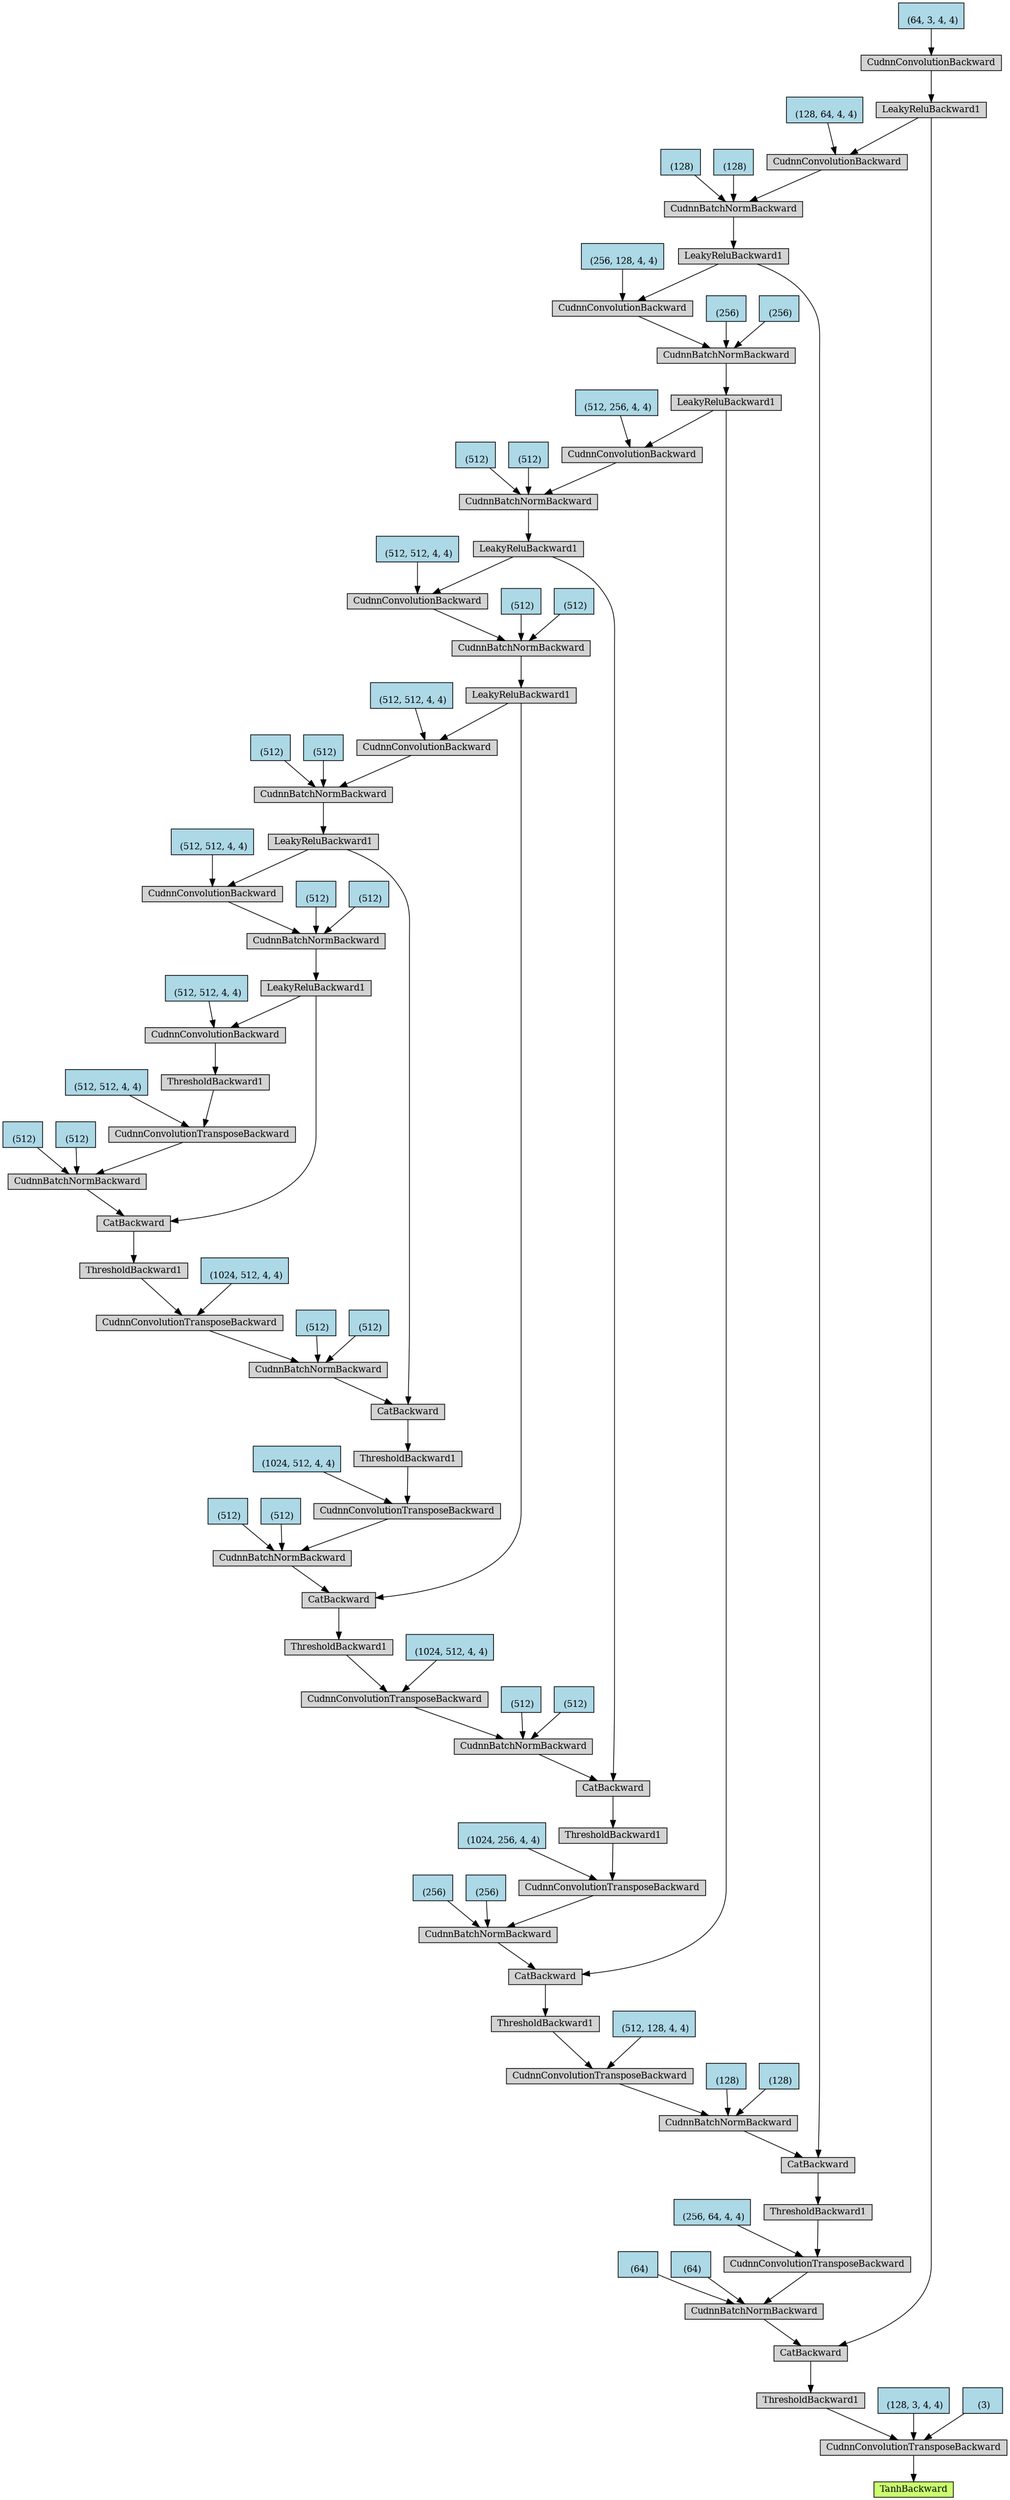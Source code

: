 digraph {
	graph [size="29.4,29.4"]
	node [align=left fontsize=12 height=0.2 ranksep=0.1 shape=box style=filled]
	140530768836424 [label=TanhBackward fillcolor=darkolivegreen1]
	140530768836480 -> 140530768836424
	140530768836480 [label=CudnnConvolutionTransposeBackward]
	140530768836592 -> 140530768836480
	140530768836592 [label=ThresholdBackward1]
	140530768836704 -> 140530768836592
	140530768836704 [label=CatBackward]
	140530768836816 -> 140530768836704
	140530768836816 [label=LeakyReluBackward1]
	140530768836984 -> 140530768836816
	140530768836984 [label=CudnnConvolutionBackward]
	140530768787496 -> 140530768836984
	140530768787496 [label="
 (64, 3, 4, 4)" fillcolor=lightblue]
	140530768836872 -> 140530768836704
	140530768836872 [label=CudnnBatchNormBackward]
	140530768837040 -> 140530768836872
	140530768837040 [label=CudnnConvolutionTransposeBackward]
	140530768837208 -> 140530768837040
	140530768837208 [label=ThresholdBackward1]
	140530768837264 -> 140530768837208
	140530768837264 [label=CatBackward]
	140530768837376 -> 140530768837264
	140530768837376 [label=LeakyReluBackward1]
	140530768837544 -> 140530768837376
	140530768837544 [label=CudnnBatchNormBackward]
	140530768837656 -> 140530768837544
	140530768837656 [label=CudnnConvolutionBackward]
	140530768836816 -> 140530768837656
	140530768788504 -> 140530768837656
	140530768788504 [label="
 (128, 64, 4, 4)" fillcolor=lightblue]
	140530768788336 -> 140530768837544
	140530768788336 [label="
 (128)" fillcolor=lightblue]
	140530768788392 -> 140530768837544
	140530768788392 [label="
 (128)" fillcolor=lightblue]
	140530768837432 -> 140530768837264
	140530768837432 [label=CudnnBatchNormBackward]
	140530768837600 -> 140530768837432
	140530768837600 [label=CudnnConvolutionTransposeBackward]
	140530768837768 -> 140530768837600
	140530768837768 [label=ThresholdBackward1]
	140530768837936 -> 140530768837768
	140530768837936 [label=CatBackward]
	140530768837992 -> 140530768837936
	140530768837992 [label=LeakyReluBackward1]
	140530768838160 -> 140530768837992
	140530768838160 [label=CudnnBatchNormBackward]
	140530768838272 -> 140530768838160
	140530768838272 [label=CudnnConvolutionBackward]
	140530768837376 -> 140530768838272
	140530768789456 -> 140530768838272
	140530768789456 [label="
 (256, 128, 4, 4)" fillcolor=lightblue]
	140530768789288 -> 140530768838160
	140530768789288 [label="
 (256)" fillcolor=lightblue]
	140530768789344 -> 140530768838160
	140530768789344 [label="
 (256)" fillcolor=lightblue]
	140530768838048 -> 140530768837936
	140530768838048 [label=CudnnBatchNormBackward]
	140530768838216 -> 140530768838048
	140530768838216 [label=CudnnConvolutionTransposeBackward]
	140530768838384 -> 140530768838216
	140530768838384 [label=ThresholdBackward1]
	140530768838552 -> 140530768838384
	140530768838552 [label=CatBackward]
	140530768838608 -> 140530768838552
	140530768838608 [label=LeakyReluBackward1]
	140530768904376 -> 140530768838608
	140530768904376 [label=CudnnBatchNormBackward]
	140530768904488 -> 140530768904376
	140530768904488 [label=CudnnConvolutionBackward]
	140530768837992 -> 140530768904488
	140530768815048 -> 140530768904488
	140530768815048 [label="
 (512, 256, 4, 4)" fillcolor=lightblue]
	140530768814880 -> 140530768904376
	140530768814880 [label="
 (512)" fillcolor=lightblue]
	140530768814936 -> 140530768904376
	140530768814936 [label="
 (512)" fillcolor=lightblue]
	140530768904264 -> 140530768838552
	140530768904264 [label=CudnnBatchNormBackward]
	140530768904432 -> 140530768904264
	140530768904432 [label=CudnnConvolutionTransposeBackward]
	140530768904600 -> 140530768904432
	140530768904600 [label=ThresholdBackward1]
	140530768904768 -> 140530768904600
	140530768904768 [label=CatBackward]
	140530768904824 -> 140530768904768
	140530768904824 [label=LeakyReluBackward1]
	140530768786712 -> 140530768904824
	140530768786712 [label=CudnnBatchNormBackward]
	140530768789176 -> 140530768786712
	140530768789176 [label=CudnnConvolutionBackward]
	140530768838608 -> 140530768789176
	140530768788840 -> 140530768789176
	140530768788840 [label="
 (512, 512, 4, 4)" fillcolor=lightblue]
	140530768789120 -> 140530768786712
	140530768789120 [label="
 (512)" fillcolor=lightblue]
	140530768789008 -> 140530768786712
	140530768789008 [label="
 (512)" fillcolor=lightblue]
	140530768904880 -> 140530768904768
	140530768904880 [label=CudnnBatchNormBackward]
	140530768789232 -> 140530768904880
	140530768789232 [label=CudnnConvolutionTransposeBackward]
	140530768788168 -> 140530768789232
	140530768788168 [label=ThresholdBackward1]
	140530768788000 -> 140530768788168
	140530768788000 [label=CatBackward]
	140530768787720 -> 140530768788000
	140530768787720 [label=LeakyReluBackward1]
	140530768787272 -> 140530768787720
	140530768787272 [label=CudnnBatchNormBackward]
	140530768787104 -> 140530768787272
	140530768787104 [label=CudnnConvolutionBackward]
	140530768904824 -> 140530768787104
	140530768834688 -> 140530768787104
	140530768834688 [label="
 (512, 512, 4, 4)" fillcolor=lightblue]
	140530768786880 -> 140530768787272
	140530768786880 [label="
 (512)" fillcolor=lightblue]
	140530768786768 -> 140530768787272
	140530768786768 [label="
 (512)" fillcolor=lightblue]
	140530768787440 -> 140530768788000
	140530768787440 [label=CudnnBatchNormBackward]
	140530768787216 -> 140530768787440
	140530768787216 [label=CudnnConvolutionTransposeBackward]
	140530768817904 -> 140530768787216
	140530768817904 [label=ThresholdBackward1]
	140530768817792 -> 140530768817904
	140530768817792 [label=CatBackward]
	140530768817680 -> 140530768817792
	140530768817680 [label=LeakyReluBackward1]
	140530768817456 -> 140530768817680
	140530768817456 [label=CudnnBatchNormBackward]
	140530768817288 -> 140530768817456
	140530768817288 [label=CudnnConvolutionBackward]
	140530768787720 -> 140530768817288
	140530768816952 -> 140530768817288
	140530768816952 [label="
 (512, 512, 4, 4)" fillcolor=lightblue]
	140530768817176 -> 140530768817456
	140530768817176 [label="
 (512)" fillcolor=lightblue]
	140530768817064 -> 140530768817456
	140530768817064 [label="
 (512)" fillcolor=lightblue]
	140530768817624 -> 140530768817792
	140530768817624 [label=CudnnBatchNormBackward]
	140530768817400 -> 140530768817624
	140530768817400 [label=CudnnConvolutionTransposeBackward]
	140530768816728 -> 140530768817400
	140530768816728 [label=ThresholdBackward1]
	140530768816616 -> 140530768816728
	140530768816616 [label=CudnnConvolutionBackward]
	140530768817680 -> 140530768816616
	140530768816448 -> 140530768816616
	140530768816448 [label="
 (512, 512, 4, 4)" fillcolor=lightblue]
	140530768816840 -> 140530768817400
	140530768816840 [label="
 (512, 512, 4, 4)" fillcolor=lightblue]
	140530768817008 -> 140530768817624
	140530768817008 [label="
 (512)" fillcolor=lightblue]
	140530768816896 -> 140530768817624
	140530768816896 [label="
 (512)" fillcolor=lightblue]
	140530768818016 -> 140530768787216
	140530768818016 [label="
 (1024, 512, 4, 4)" fillcolor=lightblue]
	140530768834800 -> 140530768787440
	140530768834800 [label="
 (512)" fillcolor=lightblue]
	140530768818128 -> 140530768787440
	140530768818128 [label="
 (512)" fillcolor=lightblue]
	140530768788280 -> 140530768789232
	140530768788280 [label="
 (1024, 512, 4, 4)" fillcolor=lightblue]
	140530768788952 -> 140530768904880
	140530768788952 [label="
 (512)" fillcolor=lightblue]
	140530768788728 -> 140530768904880
	140530768788728 [label="
 (512)" fillcolor=lightblue]
	140530768815160 -> 140530768904432
	140530768815160 [label="
 (1024, 512, 4, 4)" fillcolor=lightblue]
	140530768814992 -> 140530768904264
	140530768814992 [label="
 (512)" fillcolor=lightblue]
	140530768815104 -> 140530768904264
	140530768815104 [label="
 (512)" fillcolor=lightblue]
	140530768814208 -> 140530768838216
	140530768814208 [label="
 (1024, 256, 4, 4)" fillcolor=lightblue]
	140530768789400 -> 140530768838048
	140530768789400 [label="
 (256)" fillcolor=lightblue]
	140530768814152 -> 140530768838048
	140530768814152 [label="
 (256)" fillcolor=lightblue]
	140530768788616 -> 140530768837600
	140530768788616 [label="
 (512, 128, 4, 4)" fillcolor=lightblue]
	140530768788448 -> 140530768837432
	140530768788448 [label="
 (128)" fillcolor=lightblue]
	140530768788560 -> 140530768837432
	140530768788560 [label="
 (128)" fillcolor=lightblue]
	140530768787776 -> 140530768837040
	140530768787776 [label="
 (256, 64, 4, 4)" fillcolor=lightblue]
	140530768787552 -> 140530768836872
	140530768787552 [label="
 (64)" fillcolor=lightblue]
	140530768787664 -> 140530768836872
	140530768787664 [label="
 (64)" fillcolor=lightblue]
	140530768786936 -> 140530768836480
	140530768786936 [label="
 (128, 3, 4, 4)" fillcolor=lightblue]
	140530768786992 -> 140530768836480
	140530768786992 [label="
 (3)" fillcolor=lightblue]
}
